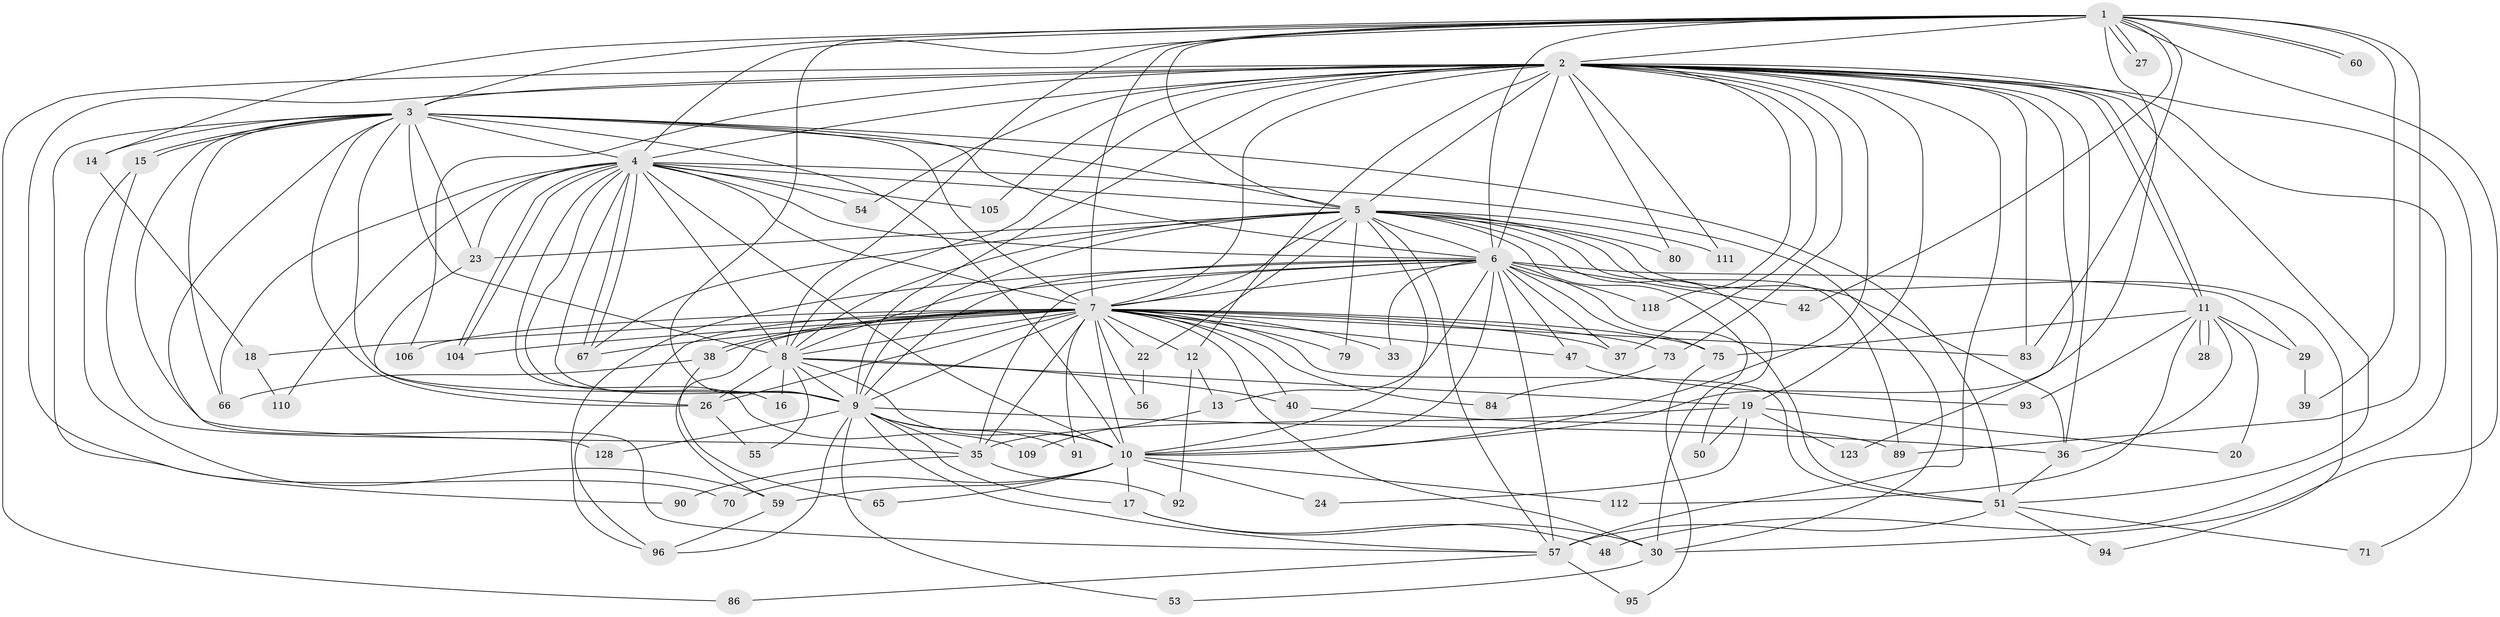 // original degree distribution, {19: 0.007751937984496124, 34: 0.007751937984496124, 23: 0.023255813953488372, 25: 0.007751937984496124, 35: 0.007751937984496124, 17: 0.007751937984496124, 20: 0.007751937984496124, 15: 0.007751937984496124, 11: 0.007751937984496124, 4: 0.10077519379844961, 3: 0.2248062015503876, 2: 0.5348837209302325, 7: 0.015503875968992248, 8: 0.007751937984496124, 5: 0.015503875968992248, 6: 0.015503875968992248}
// Generated by graph-tools (version 1.1) at 2025/17/03/04/25 18:17:34]
// undirected, 77 vertices, 208 edges
graph export_dot {
graph [start="1"]
  node [color=gray90,style=filled];
  1;
  2;
  3 [super="+124+101+100+78+46+32+74+43+88"];
  4;
  5;
  6;
  7 [super="+44+64+34+62+21+58"];
  8;
  9 [super="+25"];
  10;
  11;
  12;
  13;
  14;
  15;
  16;
  17;
  18;
  19;
  20;
  22;
  23 [super="+52"];
  24;
  26 [super="+31+45"];
  27;
  28;
  29;
  30 [super="+85+41"];
  33;
  35 [super="+116+76"];
  36 [super="+120+49"];
  37 [super="+68"];
  38;
  39;
  40;
  42;
  47;
  48;
  50;
  51 [super="+63"];
  53;
  54;
  55;
  56;
  57 [super="+121+114+77"];
  59 [super="+69"];
  60;
  65;
  66;
  67 [super="+72"];
  70;
  71;
  73;
  75 [super="+82"];
  79;
  80;
  83;
  84;
  86;
  89 [super="+113"];
  90;
  91;
  92;
  93;
  94;
  95;
  96 [super="+98"];
  104 [super="+122"];
  105;
  106 [super="+115"];
  109;
  110;
  111;
  112;
  118;
  123;
  128;
  1 -- 2;
  1 -- 3;
  1 -- 4;
  1 -- 5;
  1 -- 6;
  1 -- 7;
  1 -- 8;
  1 -- 9;
  1 -- 10;
  1 -- 14;
  1 -- 27;
  1 -- 27;
  1 -- 39;
  1 -- 42;
  1 -- 60;
  1 -- 60;
  1 -- 83;
  1 -- 89;
  1 -- 30;
  2 -- 3 [weight=3];
  2 -- 4;
  2 -- 5;
  2 -- 6;
  2 -- 7 [weight=2];
  2 -- 8;
  2 -- 9;
  2 -- 10;
  2 -- 11;
  2 -- 11;
  2 -- 12;
  2 -- 19;
  2 -- 36;
  2 -- 48;
  2 -- 51;
  2 -- 54;
  2 -- 70;
  2 -- 71;
  2 -- 73;
  2 -- 80;
  2 -- 83;
  2 -- 86;
  2 -- 105;
  2 -- 106 [weight=2];
  2 -- 111;
  2 -- 118;
  2 -- 123;
  2 -- 57;
  2 -- 37;
  3 -- 4 [weight=2];
  3 -- 5;
  3 -- 6 [weight=2];
  3 -- 7 [weight=3];
  3 -- 8 [weight=2];
  3 -- 9;
  3 -- 10;
  3 -- 14;
  3 -- 15;
  3 -- 15;
  3 -- 23;
  3 -- 26 [weight=2];
  3 -- 57;
  3 -- 66;
  3 -- 90;
  3 -- 51;
  3 -- 35;
  4 -- 5;
  4 -- 6;
  4 -- 7;
  4 -- 8;
  4 -- 9;
  4 -- 10;
  4 -- 16;
  4 -- 23 [weight=2];
  4 -- 54;
  4 -- 66;
  4 -- 67;
  4 -- 67;
  4 -- 104;
  4 -- 104;
  4 -- 105;
  4 -- 109;
  4 -- 110;
  4 -- 30;
  5 -- 6;
  5 -- 7 [weight=2];
  5 -- 8;
  5 -- 9;
  5 -- 10;
  5 -- 22;
  5 -- 50;
  5 -- 79;
  5 -- 80;
  5 -- 89;
  5 -- 94;
  5 -- 111;
  5 -- 30;
  5 -- 36;
  5 -- 67 [weight=2];
  5 -- 57;
  5 -- 23;
  6 -- 7 [weight=3];
  6 -- 8;
  6 -- 9;
  6 -- 10;
  6 -- 13;
  6 -- 29;
  6 -- 33;
  6 -- 35;
  6 -- 37;
  6 -- 42;
  6 -- 47;
  6 -- 51;
  6 -- 57 [weight=2];
  6 -- 75;
  6 -- 96;
  6 -- 118;
  7 -- 8 [weight=2];
  7 -- 9 [weight=3];
  7 -- 10;
  7 -- 12;
  7 -- 18;
  7 -- 22;
  7 -- 30;
  7 -- 33;
  7 -- 35;
  7 -- 38;
  7 -- 38;
  7 -- 40;
  7 -- 47;
  7 -- 56;
  7 -- 59;
  7 -- 73;
  7 -- 75;
  7 -- 79;
  7 -- 91;
  7 -- 106;
  7 -- 96;
  7 -- 67;
  7 -- 51 [weight=2];
  7 -- 37;
  7 -- 104;
  7 -- 83;
  7 -- 84;
  7 -- 26;
  8 -- 9 [weight=2];
  8 -- 10;
  8 -- 16;
  8 -- 19;
  8 -- 40;
  8 -- 55;
  8 -- 26;
  9 -- 10;
  9 -- 17;
  9 -- 36;
  9 -- 53;
  9 -- 57;
  9 -- 91;
  9 -- 96;
  9 -- 128;
  9 -- 35;
  10 -- 17;
  10 -- 24;
  10 -- 59;
  10 -- 65;
  10 -- 70;
  10 -- 112;
  11 -- 20;
  11 -- 28;
  11 -- 28;
  11 -- 29;
  11 -- 93;
  11 -- 112;
  11 -- 36;
  11 -- 75 [weight=2];
  12 -- 13;
  12 -- 92;
  13 -- 109;
  14 -- 18;
  15 -- 128;
  15 -- 59;
  17 -- 30;
  17 -- 48;
  18 -- 110;
  19 -- 20;
  19 -- 24;
  19 -- 50;
  19 -- 123;
  19 -- 35;
  22 -- 56;
  23 -- 26;
  26 -- 55;
  29 -- 39;
  30 -- 53;
  35 -- 90;
  35 -- 92;
  36 -- 51;
  38 -- 65;
  38 -- 66;
  40 -- 89;
  47 -- 93;
  51 -- 71;
  51 -- 57;
  51 -- 94;
  57 -- 86;
  57 -- 95;
  59 -- 96;
  73 -- 84;
  75 -- 95;
}
